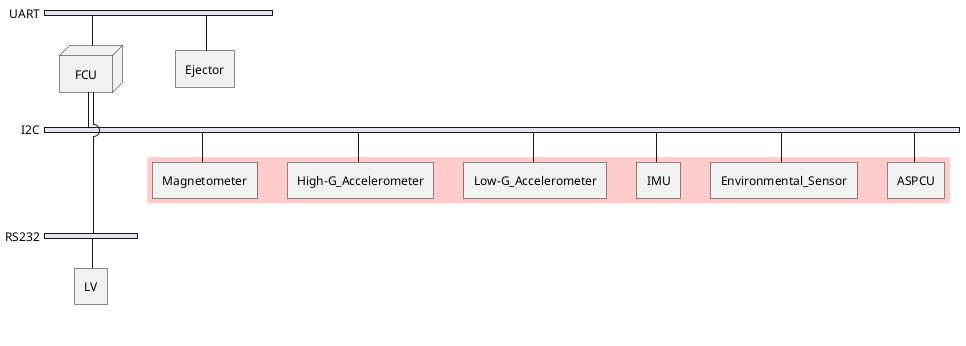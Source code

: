 @startuml Jupiter Interfaces

nwdiag {
    group {
        color = "#ffcccc";
        Magnetometer [address = 0x11];
        High-G_Accelerometer [address = 0x18];
        Low-G_Accelerometer;
        IMU;
        Environmental_Sensor [address = 0x76];
        ASPCU;
    }

    network UART {
        FCU;
        Ejector
    }

    network I2C {
        FCU [shape = "node"];
        Magnetometer;
        High-G_Accelerometer;
        Low-G_Accelerometer;
        IMU;
        Environmental_Sensor;
        ASPCU;
    }

    network RS232 {
        FCU;
        LV;
    }
}

@enduml